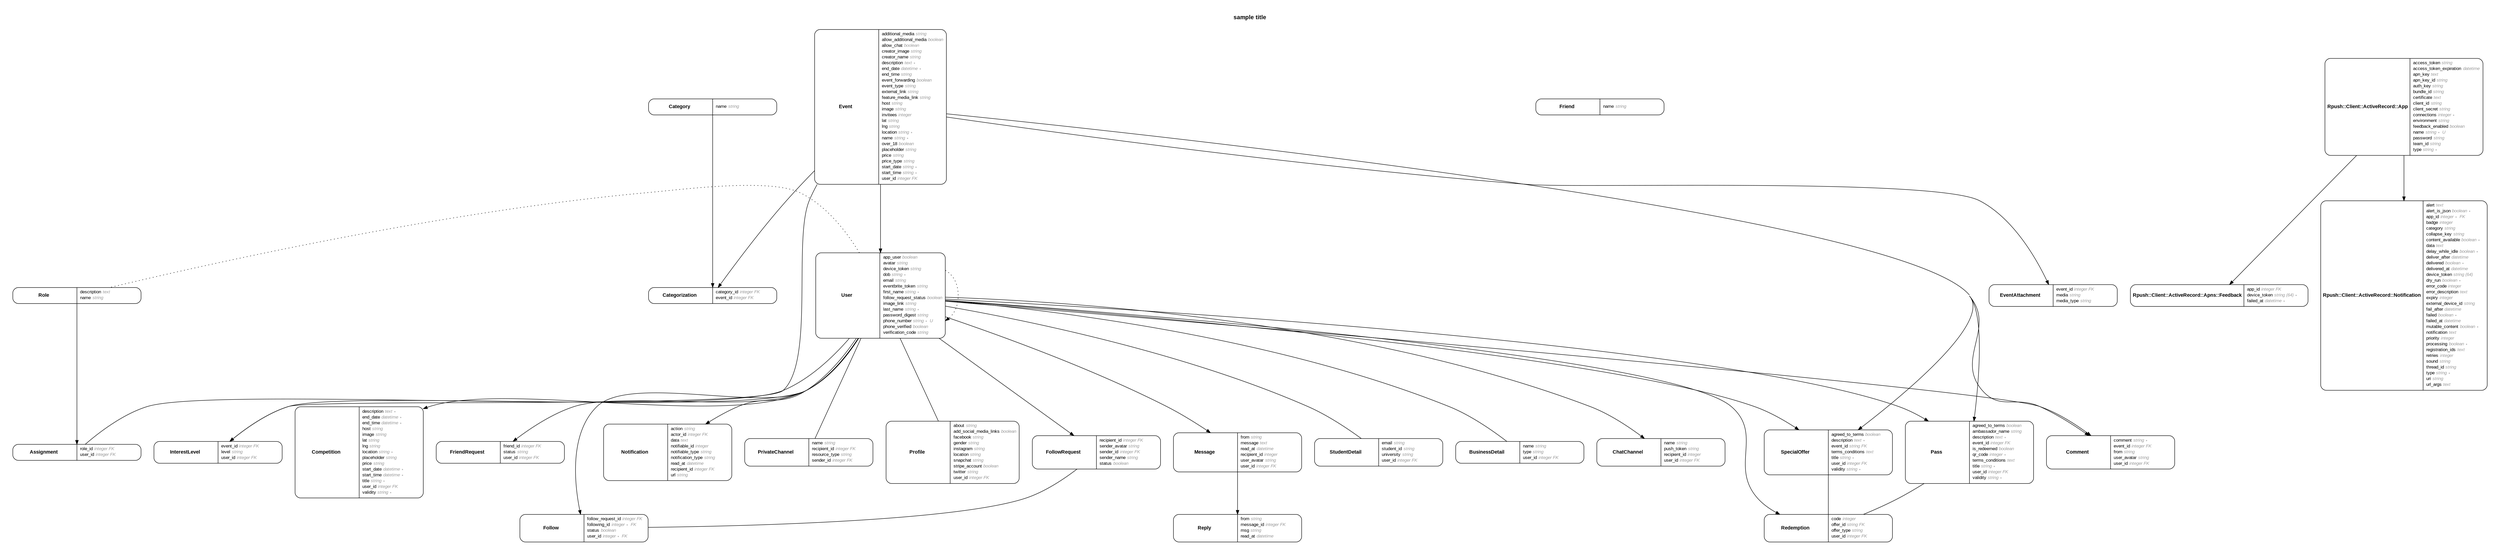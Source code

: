 digraph MygoAdmin {
rankdir = "LR";
ranksep = "0.5";
nodesep = "0.4";
pad = "0.4,0.4";
margin = "0,0";
concentrate = "true";
labelloc = "t";
fontsize = "13";
fontname = "Arial Bold";
splines = "spline";
node[ shape  =  "Mrecord" , fontsize  =  "10" , fontname  =  "Arial" , margin  =  "0.07,0.05" , penwidth  =  "1.0"];
edge[ fontname  =  "Arial" , fontsize  =  "7" , dir  =  "both" , arrowsize  =  "0.9" , penwidth  =  "1.0" , labelangle  =  "32" , labeldistance  =  "1.8"];
rankdir = "TB";
label = "sample title\n\n";
splines = "spline";
m_Assignment [label = <<table border="0" align="center" cellspacing="0.5" cellpadding="0" width="134">
  <tr><td align="center" valign="bottom" width="130"><font face="Arial Bold" point-size="11">Assignment</font></td></tr>
</table>
|
<table border="0" align="left" cellspacing="2" cellpadding="0" width="134">
  <tr><td align="left" width="130" port="role_id">role_id <font face="Arial Italic" color="grey60">integer FK</font></td></tr>
  <tr><td align="left" width="130" port="user_id">user_id <font face="Arial Italic" color="grey60">integer FK</font></td></tr>
</table>
>];
m_BusinessDetail [label = <<table border="0" align="center" cellspacing="0.5" cellpadding="0" width="134">
  <tr><td align="center" valign="bottom" width="130"><font face="Arial Bold" point-size="11">BusinessDetail</font></td></tr>
</table>
|
<table border="0" align="left" cellspacing="2" cellpadding="0" width="134">
  <tr><td align="left" width="130" port="name">name <font face="Arial Italic" color="grey60">string</font></td></tr>
  <tr><td align="left" width="130" port="type">type <font face="Arial Italic" color="grey60">string</font></td></tr>
  <tr><td align="left" width="130" port="user_id">user_id <font face="Arial Italic" color="grey60">integer FK</font></td></tr>
</table>
>];
m_Categorization [label = <<table border="0" align="center" cellspacing="0.5" cellpadding="0" width="134">
  <tr><td align="center" valign="bottom" width="130"><font face="Arial Bold" point-size="11">Categorization</font></td></tr>
</table>
|
<table border="0" align="left" cellspacing="2" cellpadding="0" width="134">
  <tr><td align="left" width="130" port="category_id">category_id <font face="Arial Italic" color="grey60">integer FK</font></td></tr>
  <tr><td align="left" width="130" port="event_id">event_id <font face="Arial Italic" color="grey60">integer FK</font></td></tr>
</table>
>];
m_Category [label = <<table border="0" align="center" cellspacing="0.5" cellpadding="0" width="134">
  <tr><td align="center" valign="bottom" width="130"><font face="Arial Bold" point-size="11">Category</font></td></tr>
</table>
|
<table border="0" align="left" cellspacing="2" cellpadding="0" width="134">
  <tr><td align="left" width="130" port="name">name <font face="Arial Italic" color="grey60">string</font></td></tr>
</table>
>];
m_ChatChannel [label = <<table border="0" align="center" cellspacing="0.5" cellpadding="0" width="134">
  <tr><td align="center" valign="bottom" width="130"><font face="Arial Bold" point-size="11">ChatChannel</font></td></tr>
</table>
|
<table border="0" align="left" cellspacing="2" cellpadding="0" width="134">
  <tr><td align="left" width="130" port="name">name <font face="Arial Italic" color="grey60">string</font></td></tr>
  <tr><td align="left" width="130" port="push_token">push_token <font face="Arial Italic" color="grey60">string</font></td></tr>
  <tr><td align="left" width="130" port="recipient_id">recipient_id <font face="Arial Italic" color="grey60">integer</font></td></tr>
  <tr><td align="left" width="130" port="user_id">user_id <font face="Arial Italic" color="grey60">integer FK</font></td></tr>
</table>
>];
m_Comment [label = <<table border="0" align="center" cellspacing="0.5" cellpadding="0" width="134">
  <tr><td align="center" valign="bottom" width="130"><font face="Arial Bold" point-size="11">Comment</font></td></tr>
</table>
|
<table border="0" align="left" cellspacing="2" cellpadding="0" width="134">
  <tr><td align="left" width="130" port="comment">comment <font face="Arial Italic" color="grey60">string ∗</font></td></tr>
  <tr><td align="left" width="130" port="event_id">event_id <font face="Arial Italic" color="grey60">integer FK</font></td></tr>
  <tr><td align="left" width="130" port="from">from <font face="Arial Italic" color="grey60">string</font></td></tr>
  <tr><td align="left" width="130" port="user_avatar">user_avatar <font face="Arial Italic" color="grey60">string</font></td></tr>
  <tr><td align="left" width="130" port="user_id">user_id <font face="Arial Italic" color="grey60">integer FK</font></td></tr>
</table>
>];
m_Competition [label = <<table border="0" align="center" cellspacing="0.5" cellpadding="0" width="134">
  <tr><td align="center" valign="bottom" width="130"><font face="Arial Bold" point-size="11">Competition</font></td></tr>
</table>
|
<table border="0" align="left" cellspacing="2" cellpadding="0" width="134">
  <tr><td align="left" width="130" port="description">description <font face="Arial Italic" color="grey60">text ∗</font></td></tr>
  <tr><td align="left" width="130" port="end_date">end_date <font face="Arial Italic" color="grey60">datetime ∗</font></td></tr>
  <tr><td align="left" width="130" port="end_time">end_time <font face="Arial Italic" color="grey60">datetime ∗</font></td></tr>
  <tr><td align="left" width="130" port="host">host <font face="Arial Italic" color="grey60">string</font></td></tr>
  <tr><td align="left" width="130" port="image">image <font face="Arial Italic" color="grey60">string</font></td></tr>
  <tr><td align="left" width="130" port="lat">lat <font face="Arial Italic" color="grey60">string</font></td></tr>
  <tr><td align="left" width="130" port="lng">lng <font face="Arial Italic" color="grey60">string</font></td></tr>
  <tr><td align="left" width="130" port="location">location <font face="Arial Italic" color="grey60">string ∗</font></td></tr>
  <tr><td align="left" width="130" port="placeholder">placeholder <font face="Arial Italic" color="grey60">string</font></td></tr>
  <tr><td align="left" width="130" port="price">price <font face="Arial Italic" color="grey60">string</font></td></tr>
  <tr><td align="left" width="130" port="start_date">start_date <font face="Arial Italic" color="grey60">datetime ∗</font></td></tr>
  <tr><td align="left" width="130" port="start_time">start_time <font face="Arial Italic" color="grey60">datetime ∗</font></td></tr>
  <tr><td align="left" width="130" port="title">title <font face="Arial Italic" color="grey60">string ∗</font></td></tr>
  <tr><td align="left" width="130" port="user_id">user_id <font face="Arial Italic" color="grey60">integer FK</font></td></tr>
  <tr><td align="left" width="130" port="validity">validity <font face="Arial Italic" color="grey60">string ∗</font></td></tr>
</table>
>];
m_Event [label = <<table border="0" align="center" cellspacing="0.5" cellpadding="0" width="134">
  <tr><td align="center" valign="bottom" width="130"><font face="Arial Bold" point-size="11">Event</font></td></tr>
</table>
|
<table border="0" align="left" cellspacing="2" cellpadding="0" width="134">
  <tr><td align="left" width="130" port="additional_media">additional_media <font face="Arial Italic" color="grey60">string</font></td></tr>
  <tr><td align="left" width="130" port="allow_additional_media">allow_additional_media <font face="Arial Italic" color="grey60">boolean</font></td></tr>
  <tr><td align="left" width="130" port="allow_chat">allow_chat <font face="Arial Italic" color="grey60">boolean</font></td></tr>
  <tr><td align="left" width="130" port="creator_image">creator_image <font face="Arial Italic" color="grey60">string</font></td></tr>
  <tr><td align="left" width="130" port="creator_name">creator_name <font face="Arial Italic" color="grey60">string</font></td></tr>
  <tr><td align="left" width="130" port="description">description <font face="Arial Italic" color="grey60">text ∗</font></td></tr>
  <tr><td align="left" width="130" port="end_date">end_date <font face="Arial Italic" color="grey60">datetime ∗</font></td></tr>
  <tr><td align="left" width="130" port="end_time">end_time <font face="Arial Italic" color="grey60">string</font></td></tr>
  <tr><td align="left" width="130" port="event_forwarding">event_forwarding <font face="Arial Italic" color="grey60">boolean</font></td></tr>
  <tr><td align="left" width="130" port="event_type">event_type <font face="Arial Italic" color="grey60">string</font></td></tr>
  <tr><td align="left" width="130" port="external_link">external_link <font face="Arial Italic" color="grey60">string</font></td></tr>
  <tr><td align="left" width="130" port="feature_media_link">feature_media_link <font face="Arial Italic" color="grey60">string</font></td></tr>
  <tr><td align="left" width="130" port="host">host <font face="Arial Italic" color="grey60">string</font></td></tr>
  <tr><td align="left" width="130" port="image">image <font face="Arial Italic" color="grey60">string</font></td></tr>
  <tr><td align="left" width="130" port="invitees">invitees <font face="Arial Italic" color="grey60">integer</font></td></tr>
  <tr><td align="left" width="130" port="lat">lat <font face="Arial Italic" color="grey60">string</font></td></tr>
  <tr><td align="left" width="130" port="lng">lng <font face="Arial Italic" color="grey60">string</font></td></tr>
  <tr><td align="left" width="130" port="location">location <font face="Arial Italic" color="grey60">string ∗</font></td></tr>
  <tr><td align="left" width="130" port="name">name <font face="Arial Italic" color="grey60">string ∗</font></td></tr>
  <tr><td align="left" width="130" port="over_18">over_18 <font face="Arial Italic" color="grey60">boolean</font></td></tr>
  <tr><td align="left" width="130" port="placeholder">placeholder <font face="Arial Italic" color="grey60">string</font></td></tr>
  <tr><td align="left" width="130" port="price">price <font face="Arial Italic" color="grey60">string</font></td></tr>
  <tr><td align="left" width="130" port="price_type">price_type <font face="Arial Italic" color="grey60">string</font></td></tr>
  <tr><td align="left" width="130" port="start_date">start_date <font face="Arial Italic" color="grey60">string ∗</font></td></tr>
  <tr><td align="left" width="130" port="start_time">start_time <font face="Arial Italic" color="grey60">string ∗</font></td></tr>
  <tr><td align="left" width="130" port="user_id">user_id <font face="Arial Italic" color="grey60">integer FK</font></td></tr>
</table>
>];
m_EventAttachment [label = <<table border="0" align="center" cellspacing="0.5" cellpadding="0" width="134">
  <tr><td align="center" valign="bottom" width="130"><font face="Arial Bold" point-size="11">EventAttachment</font></td></tr>
</table>
|
<table border="0" align="left" cellspacing="2" cellpadding="0" width="134">
  <tr><td align="left" width="130" port="event_id">event_id <font face="Arial Italic" color="grey60">integer FK</font></td></tr>
  <tr><td align="left" width="130" port="media">media <font face="Arial Italic" color="grey60">string</font></td></tr>
  <tr><td align="left" width="130" port="media_type">media_type <font face="Arial Italic" color="grey60">string</font></td></tr>
</table>
>];
m_Follow [label = <<table border="0" align="center" cellspacing="0.5" cellpadding="0" width="134">
  <tr><td align="center" valign="bottom" width="130"><font face="Arial Bold" point-size="11">Follow</font></td></tr>
</table>
|
<table border="0" align="left" cellspacing="2" cellpadding="0" width="134">
  <tr><td align="left" width="130" port="follow_request_id">follow_request_id <font face="Arial Italic" color="grey60">integer FK</font></td></tr>
  <tr><td align="left" width="130" port="following_id">following_id <font face="Arial Italic" color="grey60">integer ∗ FK</font></td></tr>
  <tr><td align="left" width="130" port="status">status <font face="Arial Italic" color="grey60">boolean</font></td></tr>
  <tr><td align="left" width="130" port="user_id">user_id <font face="Arial Italic" color="grey60">integer ∗ FK</font></td></tr>
</table>
>];
m_FollowRequest [label = <<table border="0" align="center" cellspacing="0.5" cellpadding="0" width="134">
  <tr><td align="center" valign="bottom" width="130"><font face="Arial Bold" point-size="11">FollowRequest</font></td></tr>
</table>
|
<table border="0" align="left" cellspacing="2" cellpadding="0" width="134">
  <tr><td align="left" width="130" port="recipient_id">recipient_id <font face="Arial Italic" color="grey60">integer FK</font></td></tr>
  <tr><td align="left" width="130" port="sender_avatar">sender_avatar <font face="Arial Italic" color="grey60">string</font></td></tr>
  <tr><td align="left" width="130" port="sender_id">sender_id <font face="Arial Italic" color="grey60">integer FK</font></td></tr>
  <tr><td align="left" width="130" port="sender_name">sender_name <font face="Arial Italic" color="grey60">string</font></td></tr>
  <tr><td align="left" width="130" port="status">status <font face="Arial Italic" color="grey60">boolean</font></td></tr>
</table>
>];
m_Friend [label = <<table border="0" align="center" cellspacing="0.5" cellpadding="0" width="134">
  <tr><td align="center" valign="bottom" width="130"><font face="Arial Bold" point-size="11">Friend</font></td></tr>
</table>
|
<table border="0" align="left" cellspacing="2" cellpadding="0" width="134">
  <tr><td align="left" width="130" port="name">name <font face="Arial Italic" color="grey60">string</font></td></tr>
</table>
>];
m_FriendRequest [label = <<table border="0" align="center" cellspacing="0.5" cellpadding="0" width="134">
  <tr><td align="center" valign="bottom" width="130"><font face="Arial Bold" point-size="11">FriendRequest</font></td></tr>
</table>
|
<table border="0" align="left" cellspacing="2" cellpadding="0" width="134">
  <tr><td align="left" width="130" port="friend_id">friend_id <font face="Arial Italic" color="grey60">integer FK</font></td></tr>
  <tr><td align="left" width="130" port="status">status <font face="Arial Italic" color="grey60">string</font></td></tr>
  <tr><td align="left" width="130" port="user_id">user_id <font face="Arial Italic" color="grey60">integer FK</font></td></tr>
</table>
>];
m_InterestLevel [label = <<table border="0" align="center" cellspacing="0.5" cellpadding="0" width="134">
  <tr><td align="center" valign="bottom" width="130"><font face="Arial Bold" point-size="11">InterestLevel</font></td></tr>
</table>
|
<table border="0" align="left" cellspacing="2" cellpadding="0" width="134">
  <tr><td align="left" width="130" port="event_id">event_id <font face="Arial Italic" color="grey60">integer FK</font></td></tr>
  <tr><td align="left" width="130" port="level">level <font face="Arial Italic" color="grey60">string</font></td></tr>
  <tr><td align="left" width="130" port="user_id">user_id <font face="Arial Italic" color="grey60">integer FK</font></td></tr>
</table>
>];
m_Message [label = <<table border="0" align="center" cellspacing="0.5" cellpadding="0" width="134">
  <tr><td align="center" valign="bottom" width="130"><font face="Arial Bold" point-size="11">Message</font></td></tr>
</table>
|
<table border="0" align="left" cellspacing="2" cellpadding="0" width="134">
  <tr><td align="left" width="130" port="from">from <font face="Arial Italic" color="grey60">string</font></td></tr>
  <tr><td align="left" width="130" port="message">message <font face="Arial Italic" color="grey60">text</font></td></tr>
  <tr><td align="left" width="130" port="read_at">read_at <font face="Arial Italic" color="grey60">datetime</font></td></tr>
  <tr><td align="left" width="130" port="recipient_id">recipient_id <font face="Arial Italic" color="grey60">integer</font></td></tr>
  <tr><td align="left" width="130" port="user_avatar">user_avatar <font face="Arial Italic" color="grey60">string</font></td></tr>
  <tr><td align="left" width="130" port="user_id">user_id <font face="Arial Italic" color="grey60">integer FK</font></td></tr>
</table>
>];
m_Notification [label = <<table border="0" align="center" cellspacing="0.5" cellpadding="0" width="134">
  <tr><td align="center" valign="bottom" width="130"><font face="Arial Bold" point-size="11">Notification</font></td></tr>
</table>
|
<table border="0" align="left" cellspacing="2" cellpadding="0" width="134">
  <tr><td align="left" width="130" port="action">action <font face="Arial Italic" color="grey60">string</font></td></tr>
  <tr><td align="left" width="130" port="actor_id">actor_id <font face="Arial Italic" color="grey60">integer FK</font></td></tr>
  <tr><td align="left" width="130" port="data">data <font face="Arial Italic" color="grey60">text</font></td></tr>
  <tr><td align="left" width="130" port="notifiable_id">notifiable_id <font face="Arial Italic" color="grey60">integer</font></td></tr>
  <tr><td align="left" width="130" port="notifiable_type">notifiable_type <font face="Arial Italic" color="grey60">string</font></td></tr>
  <tr><td align="left" width="130" port="notification_type">notification_type <font face="Arial Italic" color="grey60">string</font></td></tr>
  <tr><td align="left" width="130" port="read_at">read_at <font face="Arial Italic" color="grey60">datetime</font></td></tr>
  <tr><td align="left" width="130" port="recipient_id">recipient_id <font face="Arial Italic" color="grey60">integer FK</font></td></tr>
  <tr><td align="left" width="130" port="url">url <font face="Arial Italic" color="grey60">string</font></td></tr>
</table>
>];
m_Pass [label = <<table border="0" align="center" cellspacing="0.5" cellpadding="0" width="134">
  <tr><td align="center" valign="bottom" width="130"><font face="Arial Bold" point-size="11">Pass</font></td></tr>
</table>
|
<table border="0" align="left" cellspacing="2" cellpadding="0" width="134">
  <tr><td align="left" width="130" port="agreed_to_terms">agreed_to_terms <font face="Arial Italic" color="grey60">boolean</font></td></tr>
  <tr><td align="left" width="130" port="ambassador_name">ambassador_name <font face="Arial Italic" color="grey60">string</font></td></tr>
  <tr><td align="left" width="130" port="description">description <font face="Arial Italic" color="grey60">text ∗</font></td></tr>
  <tr><td align="left" width="130" port="event_id">event_id <font face="Arial Italic" color="grey60">integer FK</font></td></tr>
  <tr><td align="left" width="130" port="is_redeemed">is_redeemed <font face="Arial Italic" color="grey60">boolean</font></td></tr>
  <tr><td align="left" width="130" port="qr_code">qr_code <font face="Arial Italic" color="grey60">integer ∗</font></td></tr>
  <tr><td align="left" width="130" port="terms_conditions">terms_conditions <font face="Arial Italic" color="grey60">text</font></td></tr>
  <tr><td align="left" width="130" port="title">title <font face="Arial Italic" color="grey60">string ∗</font></td></tr>
  <tr><td align="left" width="130" port="user_id">user_id <font face="Arial Italic" color="grey60">integer FK</font></td></tr>
  <tr><td align="left" width="130" port="validity">validity <font face="Arial Italic" color="grey60">string ∗</font></td></tr>
</table>
>];
m_PrivateChannel [label = <<table border="0" align="center" cellspacing="0.5" cellpadding="0" width="134">
  <tr><td align="center" valign="bottom" width="130"><font face="Arial Bold" point-size="11">PrivateChannel</font></td></tr>
</table>
|
<table border="0" align="left" cellspacing="2" cellpadding="0" width="134">
  <tr><td align="left" width="130" port="name">name <font face="Arial Italic" color="grey60">string</font></td></tr>
  <tr><td align="left" width="130" port="recipient_id">recipient_id <font face="Arial Italic" color="grey60">integer FK</font></td></tr>
  <tr><td align="left" width="130" port="resource_type">resource_type <font face="Arial Italic" color="grey60">string</font></td></tr>
  <tr><td align="left" width="130" port="sender_id">sender_id <font face="Arial Italic" color="grey60">integer FK</font></td></tr>
</table>
>];
m_Profile [label = <<table border="0" align="center" cellspacing="0.5" cellpadding="0" width="134">
  <tr><td align="center" valign="bottom" width="130"><font face="Arial Bold" point-size="11">Profile</font></td></tr>
</table>
|
<table border="0" align="left" cellspacing="2" cellpadding="0" width="134">
  <tr><td align="left" width="130" port="about">about <font face="Arial Italic" color="grey60">string</font></td></tr>
  <tr><td align="left" width="130" port="add_social_media_links">add_social_media_links <font face="Arial Italic" color="grey60">boolean</font></td></tr>
  <tr><td align="left" width="130" port="facebook">facebook <font face="Arial Italic" color="grey60">string</font></td></tr>
  <tr><td align="left" width="130" port="gender">gender <font face="Arial Italic" color="grey60">string</font></td></tr>
  <tr><td align="left" width="130" port="instagram">instagram <font face="Arial Italic" color="grey60">string</font></td></tr>
  <tr><td align="left" width="130" port="location">location <font face="Arial Italic" color="grey60">string</font></td></tr>
  <tr><td align="left" width="130" port="snapchat">snapchat <font face="Arial Italic" color="grey60">string</font></td></tr>
  <tr><td align="left" width="130" port="stripe_account">stripe_account <font face="Arial Italic" color="grey60">boolean</font></td></tr>
  <tr><td align="left" width="130" port="twitter">twitter <font face="Arial Italic" color="grey60">string</font></td></tr>
  <tr><td align="left" width="130" port="user_id">user_id <font face="Arial Italic" color="grey60">integer FK</font></td></tr>
</table>
>];
m_Redemption [label = <<table border="0" align="center" cellspacing="0.5" cellpadding="0" width="134">
  <tr><td align="center" valign="bottom" width="130"><font face="Arial Bold" point-size="11">Redemption</font></td></tr>
</table>
|
<table border="0" align="left" cellspacing="2" cellpadding="0" width="134">
  <tr><td align="left" width="130" port="code">code <font face="Arial Italic" color="grey60">integer</font></td></tr>
  <tr><td align="left" width="130" port="offer_id">offer_id <font face="Arial Italic" color="grey60">string FK</font></td></tr>
  <tr><td align="left" width="130" port="offer_type">offer_type <font face="Arial Italic" color="grey60">string</font></td></tr>
  <tr><td align="left" width="130" port="user_id">user_id <font face="Arial Italic" color="grey60">integer FK</font></td></tr>
</table>
>];
m_Reply [label = <<table border="0" align="center" cellspacing="0.5" cellpadding="0" width="134">
  <tr><td align="center" valign="bottom" width="130"><font face="Arial Bold" point-size="11">Reply</font></td></tr>
</table>
|
<table border="0" align="left" cellspacing="2" cellpadding="0" width="134">
  <tr><td align="left" width="130" port="from">from <font face="Arial Italic" color="grey60">string</font></td></tr>
  <tr><td align="left" width="130" port="message_id">message_id <font face="Arial Italic" color="grey60">integer FK</font></td></tr>
  <tr><td align="left" width="130" port="msg">msg <font face="Arial Italic" color="grey60">string</font></td></tr>
  <tr><td align="left" width="130" port="read_at">read_at <font face="Arial Italic" color="grey60">datetime</font></td></tr>
</table>
>];
m_Role [label = <<table border="0" align="center" cellspacing="0.5" cellpadding="0" width="134">
  <tr><td align="center" valign="bottom" width="130"><font face="Arial Bold" point-size="11">Role</font></td></tr>
</table>
|
<table border="0" align="left" cellspacing="2" cellpadding="0" width="134">
  <tr><td align="left" width="130" port="description">description <font face="Arial Italic" color="grey60">text</font></td></tr>
  <tr><td align="left" width="130" port="name">name <font face="Arial Italic" color="grey60">string</font></td></tr>
</table>
>];
"m_Rpush::Client::ActiveRecord::Apns::Feedback" [label = <<table border="0" align="center" cellspacing="0.5" cellpadding="0" width="134">
  <tr><td align="center" valign="bottom" width="130"><font face="Arial Bold" point-size="11">Rpush::Client::ActiveRecord::Apns::Feedback</font></td></tr>
</table>
|
<table border="0" align="left" cellspacing="2" cellpadding="0" width="134">
  <tr><td align="left" width="130" port="app_id">app_id <font face="Arial Italic" color="grey60">integer FK</font></td></tr>
  <tr><td align="left" width="130" port="device_token">device_token <font face="Arial Italic" color="grey60">string (64) ∗</font></td></tr>
  <tr><td align="left" width="130" port="failed_at">failed_at <font face="Arial Italic" color="grey60">datetime ∗</font></td></tr>
</table>
>];
"m_Rpush::Client::ActiveRecord::App" [label = <<table border="0" align="center" cellspacing="0.5" cellpadding="0" width="134">
  <tr><td align="center" valign="bottom" width="130"><font face="Arial Bold" point-size="11">Rpush::Client::ActiveRecord::App</font></td></tr>
</table>
|
<table border="0" align="left" cellspacing="2" cellpadding="0" width="134">
  <tr><td align="left" width="130" port="access_token">access_token <font face="Arial Italic" color="grey60">string</font></td></tr>
  <tr><td align="left" width="130" port="access_token_expiration">access_token_expiration <font face="Arial Italic" color="grey60">datetime</font></td></tr>
  <tr><td align="left" width="130" port="apn_key">apn_key <font face="Arial Italic" color="grey60">text</font></td></tr>
  <tr><td align="left" width="130" port="apn_key_id">apn_key_id <font face="Arial Italic" color="grey60">string</font></td></tr>
  <tr><td align="left" width="130" port="auth_key">auth_key <font face="Arial Italic" color="grey60">string</font></td></tr>
  <tr><td align="left" width="130" port="bundle_id">bundle_id <font face="Arial Italic" color="grey60">string</font></td></tr>
  <tr><td align="left" width="130" port="certificate">certificate <font face="Arial Italic" color="grey60">text</font></td></tr>
  <tr><td align="left" width="130" port="client_id">client_id <font face="Arial Italic" color="grey60">string</font></td></tr>
  <tr><td align="left" width="130" port="client_secret">client_secret <font face="Arial Italic" color="grey60">string</font></td></tr>
  <tr><td align="left" width="130" port="connections">connections <font face="Arial Italic" color="grey60">integer ∗</font></td></tr>
  <tr><td align="left" width="130" port="environment">environment <font face="Arial Italic" color="grey60">string</font></td></tr>
  <tr><td align="left" width="130" port="feedback_enabled">feedback_enabled <font face="Arial Italic" color="grey60">boolean</font></td></tr>
  <tr><td align="left" width="130" port="name">name <font face="Arial Italic" color="grey60">string ∗ U</font></td></tr>
  <tr><td align="left" width="130" port="password">password <font face="Arial Italic" color="grey60">string</font></td></tr>
  <tr><td align="left" width="130" port="team_id">team_id <font face="Arial Italic" color="grey60">string</font></td></tr>
  <tr><td align="left" width="130" port="type">type <font face="Arial Italic" color="grey60">string ∗</font></td></tr>
</table>
>];
"m_Rpush::Client::ActiveRecord::Notification" [label = <<table border="0" align="center" cellspacing="0.5" cellpadding="0" width="134">
  <tr><td align="center" valign="bottom" width="130"><font face="Arial Bold" point-size="11">Rpush::Client::ActiveRecord::Notification</font></td></tr>
</table>
|
<table border="0" align="left" cellspacing="2" cellpadding="0" width="134">
  <tr><td align="left" width="130" port="alert">alert <font face="Arial Italic" color="grey60">text</font></td></tr>
  <tr><td align="left" width="130" port="alert_is_json">alert_is_json <font face="Arial Italic" color="grey60">boolean ∗</font></td></tr>
  <tr><td align="left" width="130" port="app_id">app_id <font face="Arial Italic" color="grey60">integer ∗ FK</font></td></tr>
  <tr><td align="left" width="130" port="badge">badge <font face="Arial Italic" color="grey60">integer</font></td></tr>
  <tr><td align="left" width="130" port="category">category <font face="Arial Italic" color="grey60">string</font></td></tr>
  <tr><td align="left" width="130" port="collapse_key">collapse_key <font face="Arial Italic" color="grey60">string</font></td></tr>
  <tr><td align="left" width="130" port="content_available">content_available <font face="Arial Italic" color="grey60">boolean ∗</font></td></tr>
  <tr><td align="left" width="130" port="data">data <font face="Arial Italic" color="grey60">text</font></td></tr>
  <tr><td align="left" width="130" port="delay_while_idle">delay_while_idle <font face="Arial Italic" color="grey60">boolean ∗</font></td></tr>
  <tr><td align="left" width="130" port="deliver_after">deliver_after <font face="Arial Italic" color="grey60">datetime</font></td></tr>
  <tr><td align="left" width="130" port="delivered">delivered <font face="Arial Italic" color="grey60">boolean ∗</font></td></tr>
  <tr><td align="left" width="130" port="delivered_at">delivered_at <font face="Arial Italic" color="grey60">datetime</font></td></tr>
  <tr><td align="left" width="130" port="device_token">device_token <font face="Arial Italic" color="grey60">string (64)</font></td></tr>
  <tr><td align="left" width="130" port="dry_run">dry_run <font face="Arial Italic" color="grey60">boolean ∗</font></td></tr>
  <tr><td align="left" width="130" port="error_code">error_code <font face="Arial Italic" color="grey60">integer</font></td></tr>
  <tr><td align="left" width="130" port="error_description">error_description <font face="Arial Italic" color="grey60">text</font></td></tr>
  <tr><td align="left" width="130" port="expiry">expiry <font face="Arial Italic" color="grey60">integer</font></td></tr>
  <tr><td align="left" width="130" port="external_device_id">external_device_id <font face="Arial Italic" color="grey60">string</font></td></tr>
  <tr><td align="left" width="130" port="fail_after">fail_after <font face="Arial Italic" color="grey60">datetime</font></td></tr>
  <tr><td align="left" width="130" port="failed">failed <font face="Arial Italic" color="grey60">boolean ∗</font></td></tr>
  <tr><td align="left" width="130" port="failed_at">failed_at <font face="Arial Italic" color="grey60">datetime</font></td></tr>
  <tr><td align="left" width="130" port="mutable_content">mutable_content <font face="Arial Italic" color="grey60">boolean ∗</font></td></tr>
  <tr><td align="left" width="130" port="notification">notification <font face="Arial Italic" color="grey60">text</font></td></tr>
  <tr><td align="left" width="130" port="priority">priority <font face="Arial Italic" color="grey60">integer</font></td></tr>
  <tr><td align="left" width="130" port="processing">processing <font face="Arial Italic" color="grey60">boolean ∗</font></td></tr>
  <tr><td align="left" width="130" port="registration_ids">registration_ids <font face="Arial Italic" color="grey60">text</font></td></tr>
  <tr><td align="left" width="130" port="retries">retries <font face="Arial Italic" color="grey60">integer</font></td></tr>
  <tr><td align="left" width="130" port="sound">sound <font face="Arial Italic" color="grey60">string</font></td></tr>
  <tr><td align="left" width="130" port="thread_id">thread_id <font face="Arial Italic" color="grey60">string</font></td></tr>
  <tr><td align="left" width="130" port="type">type <font face="Arial Italic" color="grey60">string ∗</font></td></tr>
  <tr><td align="left" width="130" port="uri">uri <font face="Arial Italic" color="grey60">string</font></td></tr>
  <tr><td align="left" width="130" port="url_args">url_args <font face="Arial Italic" color="grey60">text</font></td></tr>
</table>
>];
m_SpecialOffer [label = <<table border="0" align="center" cellspacing="0.5" cellpadding="0" width="134">
  <tr><td align="center" valign="bottom" width="130"><font face="Arial Bold" point-size="11">SpecialOffer</font></td></tr>
</table>
|
<table border="0" align="left" cellspacing="2" cellpadding="0" width="134">
  <tr><td align="left" width="130" port="agreed_to_terms">agreed_to_terms <font face="Arial Italic" color="grey60">boolean</font></td></tr>
  <tr><td align="left" width="130" port="description">description <font face="Arial Italic" color="grey60">text ∗</font></td></tr>
  <tr><td align="left" width="130" port="event_id">event_id <font face="Arial Italic" color="grey60">string FK</font></td></tr>
  <tr><td align="left" width="130" port="terms_conditions">terms_conditions <font face="Arial Italic" color="grey60">text</font></td></tr>
  <tr><td align="left" width="130" port="title">title <font face="Arial Italic" color="grey60">string ∗</font></td></tr>
  <tr><td align="left" width="130" port="user_id">user_id <font face="Arial Italic" color="grey60">integer FK</font></td></tr>
  <tr><td align="left" width="130" port="validity">validity <font face="Arial Italic" color="grey60">string ∗</font></td></tr>
</table>
>];
m_StudentDetail [label = <<table border="0" align="center" cellspacing="0.5" cellpadding="0" width="134">
  <tr><td align="center" valign="bottom" width="130"><font face="Arial Bold" point-size="11">StudentDetail</font></td></tr>
</table>
|
<table border="0" align="left" cellspacing="2" cellpadding="0" width="134">
  <tr><td align="left" width="130" port="email">email <font face="Arial Italic" color="grey60">string</font></td></tr>
  <tr><td align="left" width="130" port="student_id">student_id <font face="Arial Italic" color="grey60">string</font></td></tr>
  <tr><td align="left" width="130" port="university">university <font face="Arial Italic" color="grey60">string</font></td></tr>
  <tr><td align="left" width="130" port="user_id">user_id <font face="Arial Italic" color="grey60">integer FK</font></td></tr>
</table>
>];
m_User [label = <<table border="0" align="center" cellspacing="0.5" cellpadding="0" width="134">
  <tr><td align="center" valign="bottom" width="130"><font face="Arial Bold" point-size="11">User</font></td></tr>
</table>
|
<table border="0" align="left" cellspacing="2" cellpadding="0" width="134">
  <tr><td align="left" width="130" port="app_user">app_user <font face="Arial Italic" color="grey60">boolean</font></td></tr>
  <tr><td align="left" width="130" port="avatar">avatar <font face="Arial Italic" color="grey60">string</font></td></tr>
  <tr><td align="left" width="130" port="device_token">device_token <font face="Arial Italic" color="grey60">string</font></td></tr>
  <tr><td align="left" width="130" port="dob">dob <font face="Arial Italic" color="grey60">string ∗</font></td></tr>
  <tr><td align="left" width="130" port="email">email <font face="Arial Italic" color="grey60">string</font></td></tr>
  <tr><td align="left" width="130" port="eventbrite_token">eventbrite_token <font face="Arial Italic" color="grey60">string</font></td></tr>
  <tr><td align="left" width="130" port="first_name">first_name <font face="Arial Italic" color="grey60">string ∗</font></td></tr>
  <tr><td align="left" width="130" port="follow_request_status">follow_request_status <font face="Arial Italic" color="grey60">boolean</font></td></tr>
  <tr><td align="left" width="130" port="image_link">image_link <font face="Arial Italic" color="grey60">string</font></td></tr>
  <tr><td align="left" width="130" port="last_name">last_name <font face="Arial Italic" color="grey60">string ∗</font></td></tr>
  <tr><td align="left" width="130" port="password_digest">password_digest <font face="Arial Italic" color="grey60">string</font></td></tr>
  <tr><td align="left" width="130" port="phone_number">phone_number <font face="Arial Italic" color="grey60">string ∗ U</font></td></tr>
  <tr><td align="left" width="130" port="phone_verified">phone_verified <font face="Arial Italic" color="grey60">boolean</font></td></tr>
  <tr><td align="left" width="130" port="verification_code">verification_code <font face="Arial Italic" color="grey60">string</font></td></tr>
</table>
>];
  "m_Rpush::Client::ActiveRecord::App" -> "m_Rpush::Client::ActiveRecord::Notification" [arrowhead = "normal", arrowtail = "none", weight = "20"];
  "m_Rpush::Client::ActiveRecord::App" -> "m_Rpush::Client::ActiveRecord::Apns::Feedback" [arrowhead = "normal", arrowtail = "none", weight = "1"];
  m_User -> m_Assignment [arrowhead = "none", arrowtail = "none", weight = "2"];
  m_Role -> m_Assignment [arrowhead = "normal", arrowtail = "none", weight = "2"];
  m_User -> m_BusinessDetail [arrowhead = "none", arrowtail = "none", weight = "2"];
  m_Event -> m_Categorization [arrowhead = "normal", arrowtail = "none", weight = "2"];
  m_Category -> m_Categorization [arrowhead = "normal", arrowtail = "none", weight = "2"];
  m_Category -> m_Event [style = "dotted", arrowhead = "normal", arrowtail = "none", weight = "2", constraint = "false"];
  m_User -> m_ChatChannel [arrowhead = "normal", arrowtail = "none", weight = "2"];
  m_User -> m_Comment [arrowhead = "normal", arrowtail = "none", weight = "1"];
  m_Event -> m_Comment [arrowhead = "normal", arrowtail = "none", weight = "2"];
  m_User -> m_Competition [arrowhead = "normal", arrowtail = "none", weight = "2"];
  m_Event -> m_User [arrowhead = "normal", arrowtail = "none", weight = "6"];
  m_Event -> m_InterestLevel [arrowhead = "normal", arrowtail = "none", weight = "4"];
  m_Event -> m_EventAttachment [arrowhead = "normal", arrowtail = "none", weight = "2"];
  m_Event -> m_Pass [arrowhead = "normal", arrowtail = "none", weight = "2"];
  m_Event -> m_SpecialOffer [arrowhead = "normal", arrowtail = "none", weight = "2"];
  m_User -> m_Follow [arrowhead = "normal", arrowtail = "none", weight = "4"];
  m_FollowRequest -> m_Follow [arrowhead = "none", arrowtail = "none", weight = "2"];
  m_User -> m_FollowRequest [arrowhead = "normal", arrowtail = "none", weight = "3"];
  m_User -> m_FriendRequest [arrowhead = "normal", arrowtail = "none", weight = "3"];
  m_User -> m_InterestLevel [arrowhead = "normal", arrowtail = "none", weight = "2"];
  m_User -> m_Message [arrowhead = "normal", arrowtail = "none", weight = "2"];
  m_Message -> m_Reply [arrowhead = "normal", arrowtail = "none", weight = "2"];
  m_User -> m_Notification [arrowhead = "normal", arrowtail = "none", weight = "3"];
  m_User -> m_Pass [arrowhead = "normal", arrowtail = "none", weight = "2"];
  m_Pass -> m_Redemption [arrowhead = "none", arrowtail = "none", weight = "1"];
  m_SpecialOffer -> m_Redemption [arrowhead = "none", arrowtail = "none", weight = "1"];
  m_User -> m_PrivateChannel [arrowhead = "none", arrowtail = "none", weight = "3"];
  m_User -> m_Profile [arrowhead = "none", arrowtail = "none", weight = "2"];
  m_User -> m_Redemption [arrowhead = "normal", arrowtail = "none", weight = "1"];
  m_User -> m_SpecialOffer [arrowhead = "normal", arrowtail = "none", weight = "2"];
  m_User -> m_StudentDetail [arrowhead = "none", arrowtail = "none", weight = "2"];
  m_User -> m_Role [style = "dotted", arrowhead = "none", arrowtail = "none", weight = "1", constraint = "false"];
  m_User -> m_User [style = "dotted", arrowhead = "normal", arrowtail = "none", weight = "3", constraint = "false"];
}
